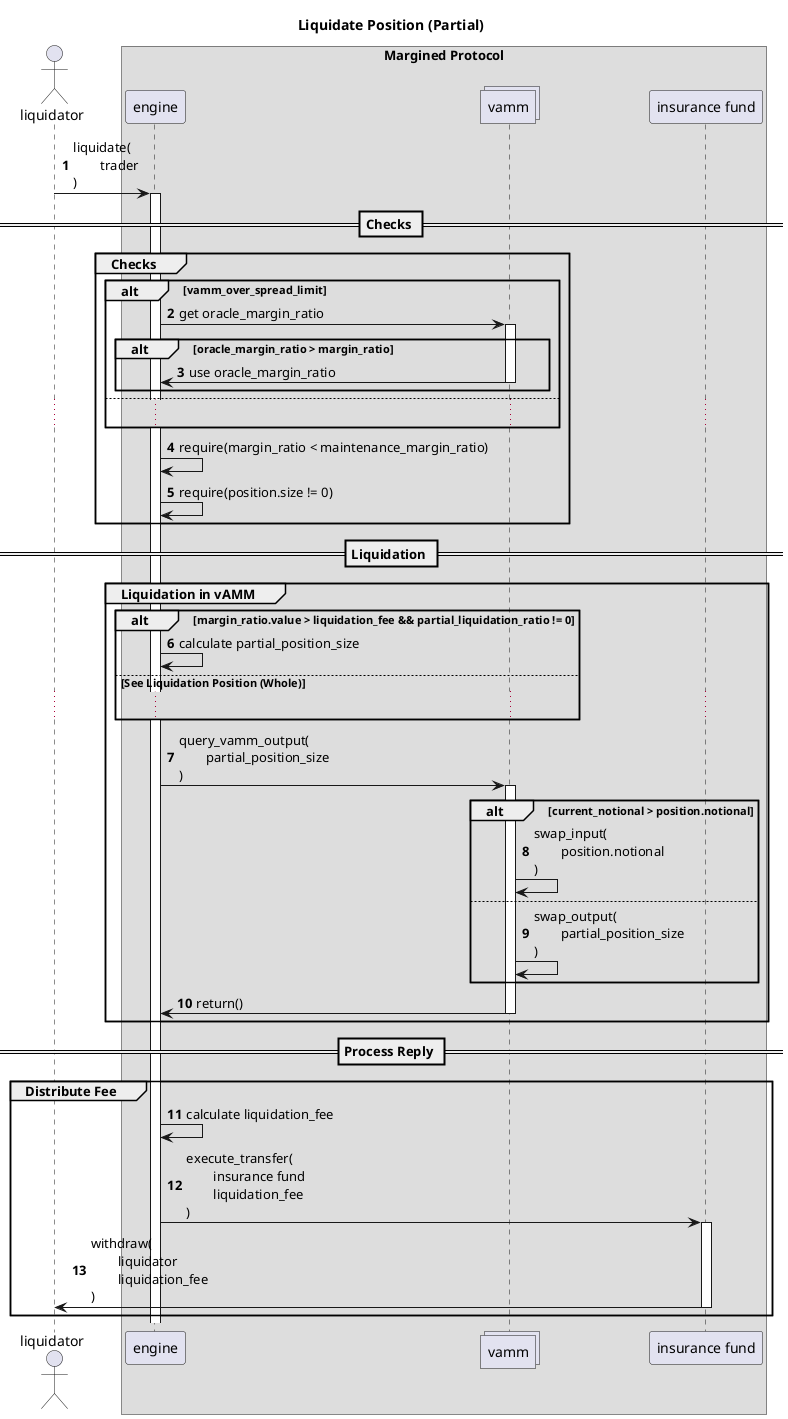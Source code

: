 @startuml
autonumber
actor liquidator    

box "Margined Protocol" 
    participant engine    
    collections vamm     
    participant "insurance fund" as insurance    
end box

' box "External"
'     collections "Eligible Collateral" as token
' end box


title Liquidate Position (Partial)

liquidator -> engine : liquidate(\n\ttrader\n)
activate engine

== Checks ==
Group Checks
    alt vamm_over_spread_limit
        engine -> vamm : get oracle_margin_ratio
        activate vamm
        alt oracle_margin_ratio > margin_ratio
            vamm -> engine : use oracle_margin_ratio
            deactivate vamm
        end
    else
        ...
    end 

    engine -> engine : require(margin_ratio < maintenance_margin_ratio)

    engine -> engine : require(position.size != 0)
end
== Liquidation ==
Group Liquidation in vAMM
    alt margin_ratio.value > liquidation_fee && partial_liquidation_ratio != 0
        engine -> engine : calculate partial_position_size
    else See Liquidation Position (Whole)
        ...
    end

    engine -> vamm : query_vamm_output(\n\tpartial_position_size\n)
    activate vamm

    alt current_notional > position.notional
        vamm -> vamm : swap_input(\n\tposition.notional\n)
    else 
        vamm -> vamm : swap_output(\n\tpartial_position_size\n)
    end

    vamm -> engine : return()
    deactivate vamm
end
    == Process Reply ==
Group Distribute Fee
    engine -> engine : calculate liquidation_fee

    engine -> insurance : execute_transfer(\n\tinsurance fund\n\tliquidation_fee\n)
    activate insurance

    insurance -> liquidator : withdraw(\n\tliquidator\n\tliquidation_fee\n)
    deactivate insurance
end

@enduml